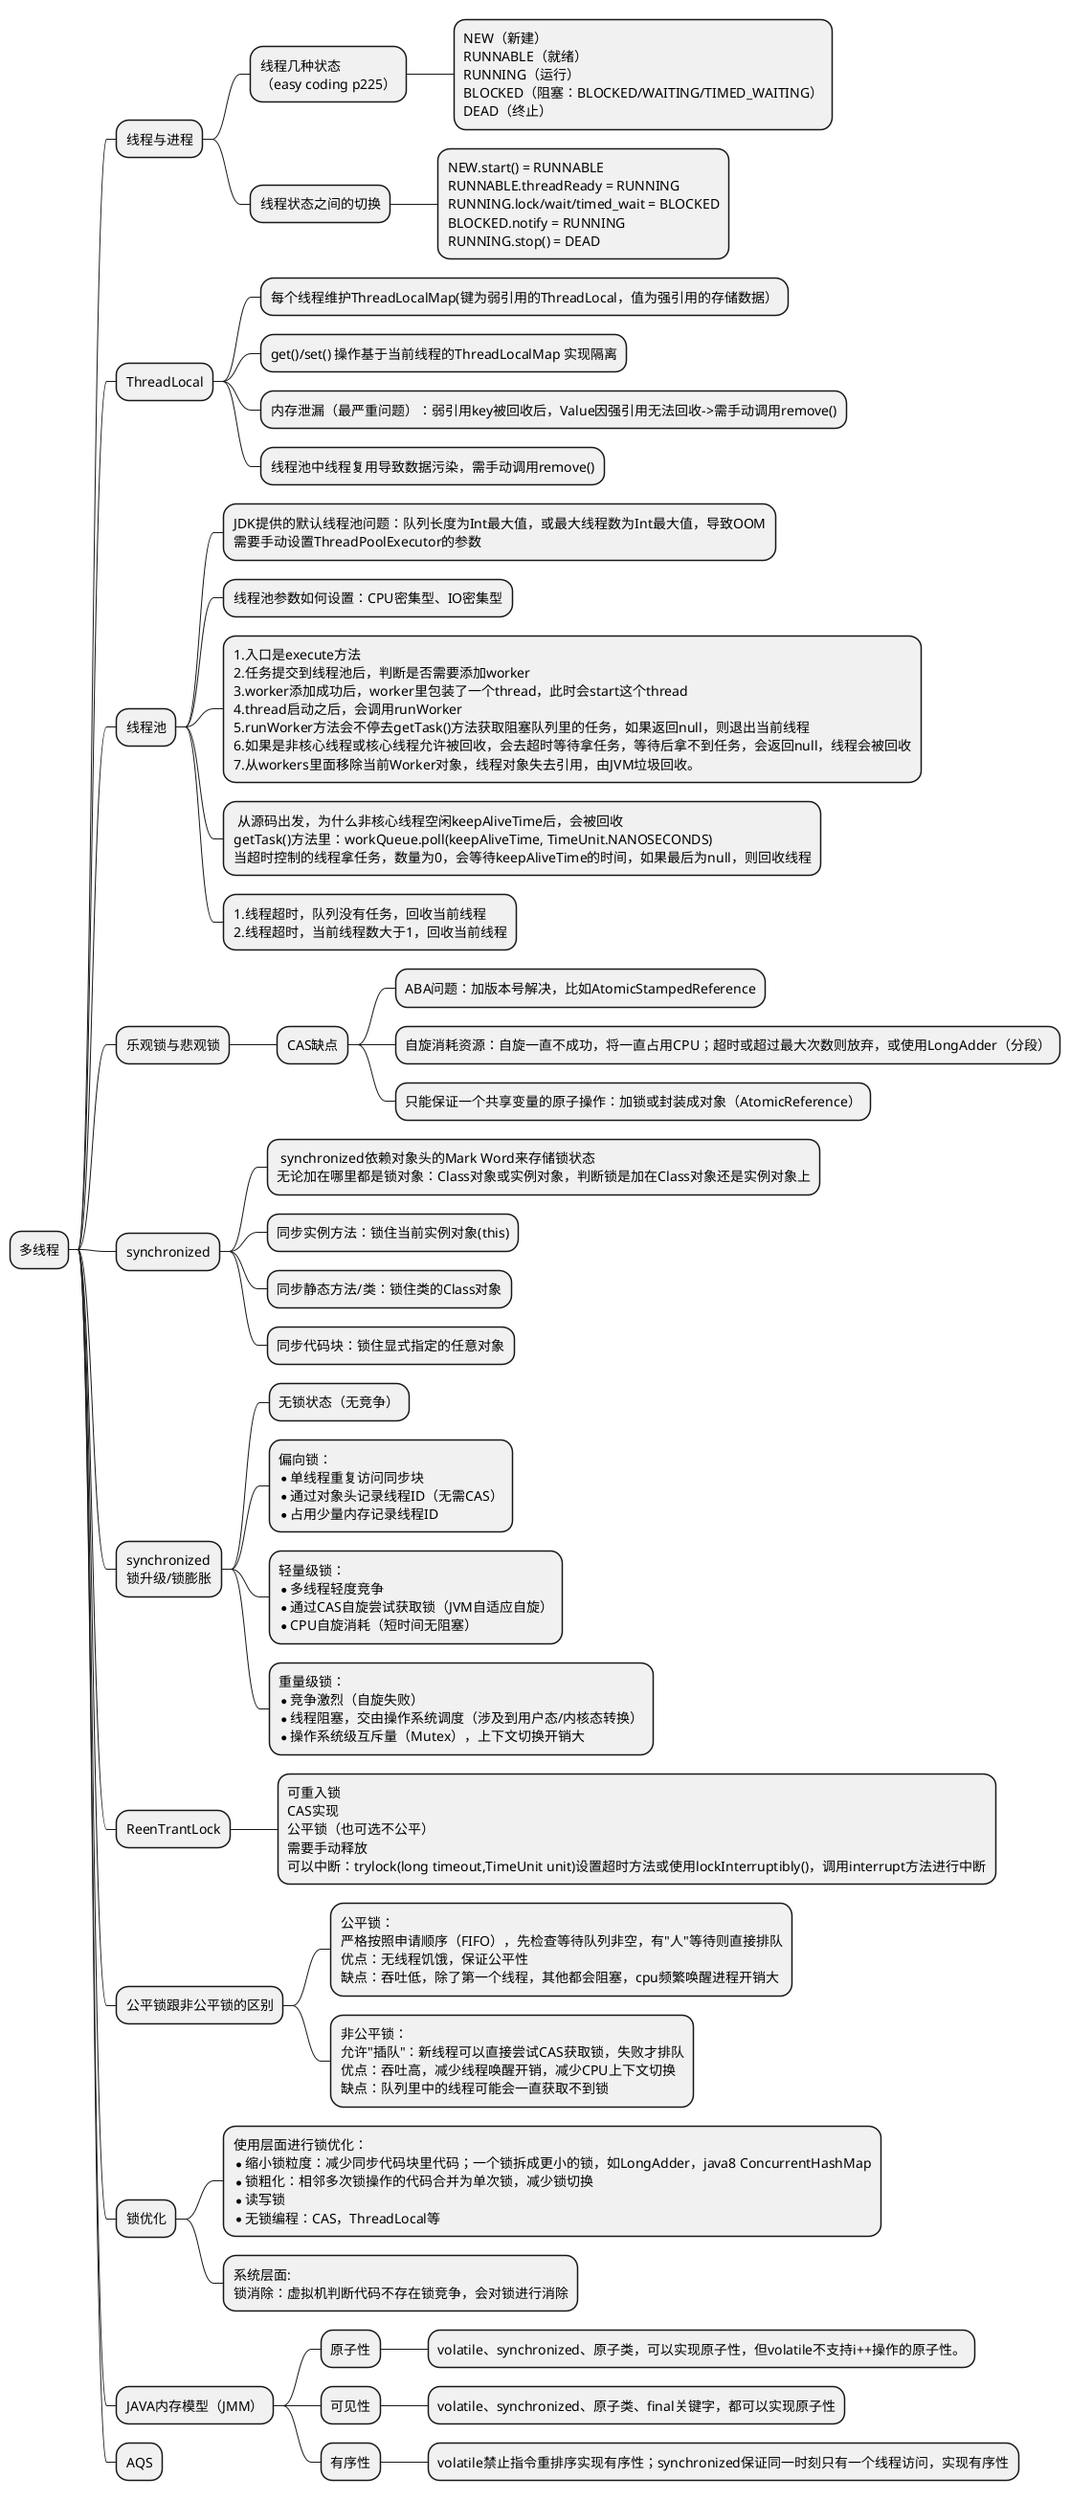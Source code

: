 @startmindmap
'https://plantuml.com/mindmap-diagram

* 多线程

** 线程与进程
*** 线程几种状态\n（easy coding p225）
****:NEW（新建）
RUNNABLE（就绪）
RUNNING（运行）
BLOCKED（阻塞：BLOCKED/WAITING/TIMED_WAITING）
DEAD（终止）;
*** 线程状态之间的切换
****:NEW.start() = RUNNABLE
RUNNABLE.threadReady = RUNNING
RUNNING.lock/wait/timed_wait = BLOCKED
BLOCKED.notify = RUNNING
RUNNING.stop() = DEAD;


** ThreadLocal
*** 每个线程维护ThreadLocalMap(键为弱引用的ThreadLocal，值为强引用的存储数据）
*** get()/set() 操作基于当前线程的ThreadLocalMap 实现隔离
*** 内存泄漏（最严重问题）：弱引用key被回收后，Value因强引用无法回收->需手动调用remove()
*** 线程池中线程复用导致数据污染，需手动调用remove()

** 线程池

***:JDK提供的默认线程池问题：队列长度为Int最大值，或最大线程数为Int最大值，导致OOM
需要手动设置ThreadPoolExecutor的参数;
*** 线程池参数如何设置：CPU密集型、IO密集型
***:1.入口是execute方法
2.任务提交到线程池后，判断是否需要添加worker
3.worker添加成功后，worker里包装了一个thread，此时会start这个thread
4.thread启动之后，会调用runWorker
5.runWorker方法会不停去getTask()方法获取阻塞队列里的任务，如果返回null，则退出当前线程
6.如果是非核心线程或核心线程允许被回收，会去超时等待拿任务，等待后拿不到任务，会返回null，线程会被回收
7.从workers里面移除当前Worker对象，线程对象失去引用，由JVM垃圾回收。;


***: 从源码出发，为什么非核心线程空闲keepAliveTime后，会被回收
getTask()方法里：workQueue.poll(keepAliveTime, TimeUnit.NANOSECONDS)
当超时控制的线程拿任务，数量为0，会等待keepAliveTime的时间，如果最后为null，则回收线程;
***:1.线程超时，队列没有任务，回收当前线程
2.线程超时，当前线程数大于1，回收当前线程;

** 乐观锁与悲观锁
*** CAS缺点
**** ABA问题：加版本号解决，比如AtomicStampedReference
**** 自旋消耗资源：自旋一直不成功，将一直占用CPU；超时或超过最大次数则放弃，或使用LongAdder（分段）
**** 只能保证一个共享变量的原子操作：加锁或封装成对象（AtomicReference）

** synchronized
***: synchronized依赖对象头的Mark Word来存储锁状态
无论加在哪里都是锁对象：Class对象或实例对象，判断锁是加在Class对象还是实例对象上;
*** 同步实例方法：锁住当前实例对象(this)
*** 同步静态方法/类：锁住类的Class对象
*** 同步代码块：锁住显式指定的任意对象


** synchronized\n锁升级/锁膨胀
*** 无锁状态（无竞争）
***:偏向锁：
* 单线程重复访问同步块
* 通过对象头记录线程ID（无需CAS）
* 占用少量内存记录线程ID;
***:轻量级锁：
* 多线程轻度竞争
* 通过CAS自旋尝试获取锁（JVM自适应自旋）
* CPU自旋消耗（短时间无阻塞）;
***:重量级锁：
* 竞争激烈（自旋失败）
* 线程阻塞，交由操作系统调度（涉及到用户态/内核态转换）
* 操作系统级互斥量（Mutex），上下文切换开销大;

** ReenTrantLock
***:可重入锁
CAS实现
公平锁（也可选不公平）
需要手动释放
可以中断：trylock(long timeout,TimeUnit unit)设置超时方法或使用lockInterruptibly()，调用interrupt方法进行中断;

** 公平锁跟非公平锁的区别
***:公平锁：
严格按照申请顺序（FIFO），先检查等待队列非空，有"人"等待则直接排队
优点：无线程饥饿，保证公平性
缺点：吞吐低，除了第一个线程，其他都会阻塞，cpu频繁唤醒进程开销大;
***:非公平锁：
允许"插队"：新线程可以直接尝试CAS获取锁，失败才排队
优点：吞吐高，减少线程唤醒开销，减少CPU上下文切换
缺点：队列里中的线程可能会一直获取不到锁;

** 锁优化
***:使用层面进行锁优化：
*缩小锁粒度：减少同步代码块里代码；一个锁拆成更小的锁，如LongAdder，java8 ConcurrentHashMap
* 锁粗化：相邻多次锁操作的代码合并为单次锁，减少锁切换
* 读写锁
*无锁编程：CAS，ThreadLocal等;
*** 系统层面:\n锁消除：虚拟机判断代码不存在锁竞争，会对锁进行消除

** JAVA内存模型（JMM）
*** 原子性
**** volatile、synchronized、原子类，可以实现原子性，但volatile不支持i++操作的原子性。
*** 可见性
**** volatile、synchronized、原子类、final关键字，都可以实现原子性
*** 有序性
**** volatile禁止指令重排序实现有序性；synchronized保证同一时刻只有一个线程访问，实现有序性

** AQS

@endmindmap
